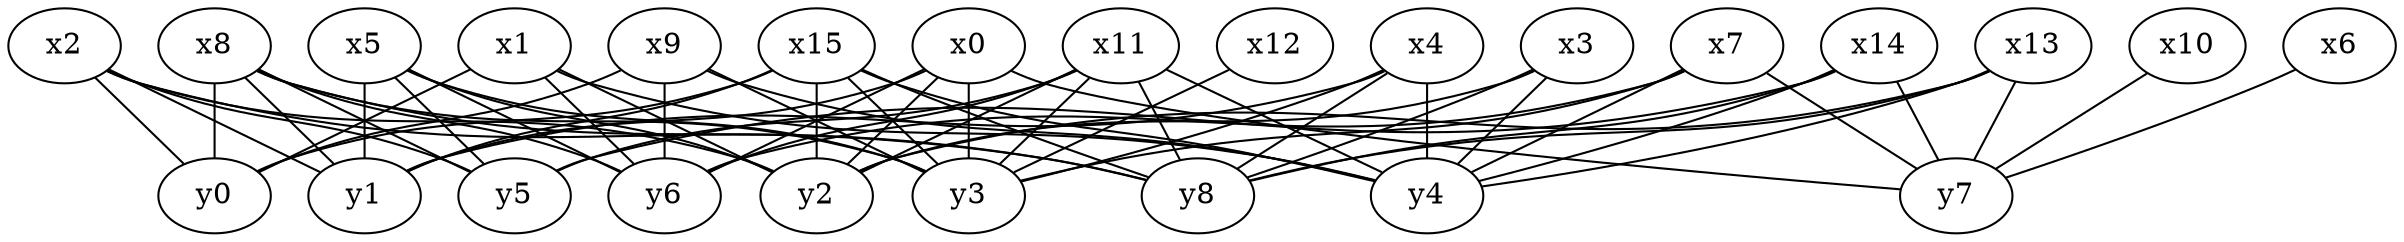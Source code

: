 strict graph grafo_16_9 {
    "x0";
    "x10";
    "x3";
    "x14";
    "x13";
    "x6";
    "x15";
    "x5";
    "x2";
    "x7";
    "x12";
    "x1";
    "x11";
    "x4";
    "x9";
    "x8";
    "y6";
    "y4";
    "y3";
    "y7";
    "y0";
    "y1";
    "y2";
    "y5";
    "y8";

    "x0" -- "y6";
    "x0" -- "y7";
    "x0" -- "y3";
    "x0" -- "y1";
    "x0" -- "y2";
    "x3" -- "y8";
    "x3" -- "y2";
    "x3" -- "y4";
    "x14" -- "y4";
    "x14" -- "y5";
    "x14" -- "y8";
    "x14" -- "y7";
    "x13" -- "y8";
    "x13" -- "y7";
    "x13" -- "y2";
    "x13" -- "y4";
    "x15" -- "y2";
    "x15" -- "y4";
    "x15" -- "y0";
    "x15" -- "y3";
    "x15" -- "y1";
    "x15" -- "y8";
    "x5" -- "y5";
    "x5" -- "y3";
    "x5" -- "y2";
    "x5" -- "y1";
    "x5" -- "y6";
    "x2" -- "y2";
    "x2" -- "y8";
    "x2" -- "y1";
    "x2" -- "y0";
    "x2" -- "y5";
    "x7" -- "y3";
    "x7" -- "y7";
    "x7" -- "y4";
    "x7" -- "y6";
    "x12" -- "y3";
    "x1" -- "y2";
    "x1" -- "y6";
    "x1" -- "y0";
    "x1" -- "y4";
    "x11" -- "y4";
    "x11" -- "y3";
    "x11" -- "y6";
    "x11" -- "y5";
    "x11" -- "y8";
    "x11" -- "y2";
    "x4" -- "y4";
    "x4" -- "y1";
    "x4" -- "y3";
    "x4" -- "y8";
    "x9" -- "y3";
    "x9" -- "y0";
    "x9" -- "y4";
    "x9" -- "y6";
    "x8" -- "y5";
    "x8" -- "y8";
    "x8" -- "y0";
    "x8" -- "y3";
    "x8" -- "y1";
    "x8" -- "y6";
    "x10" -- "y7";
    "x6" -- "y7";
}
